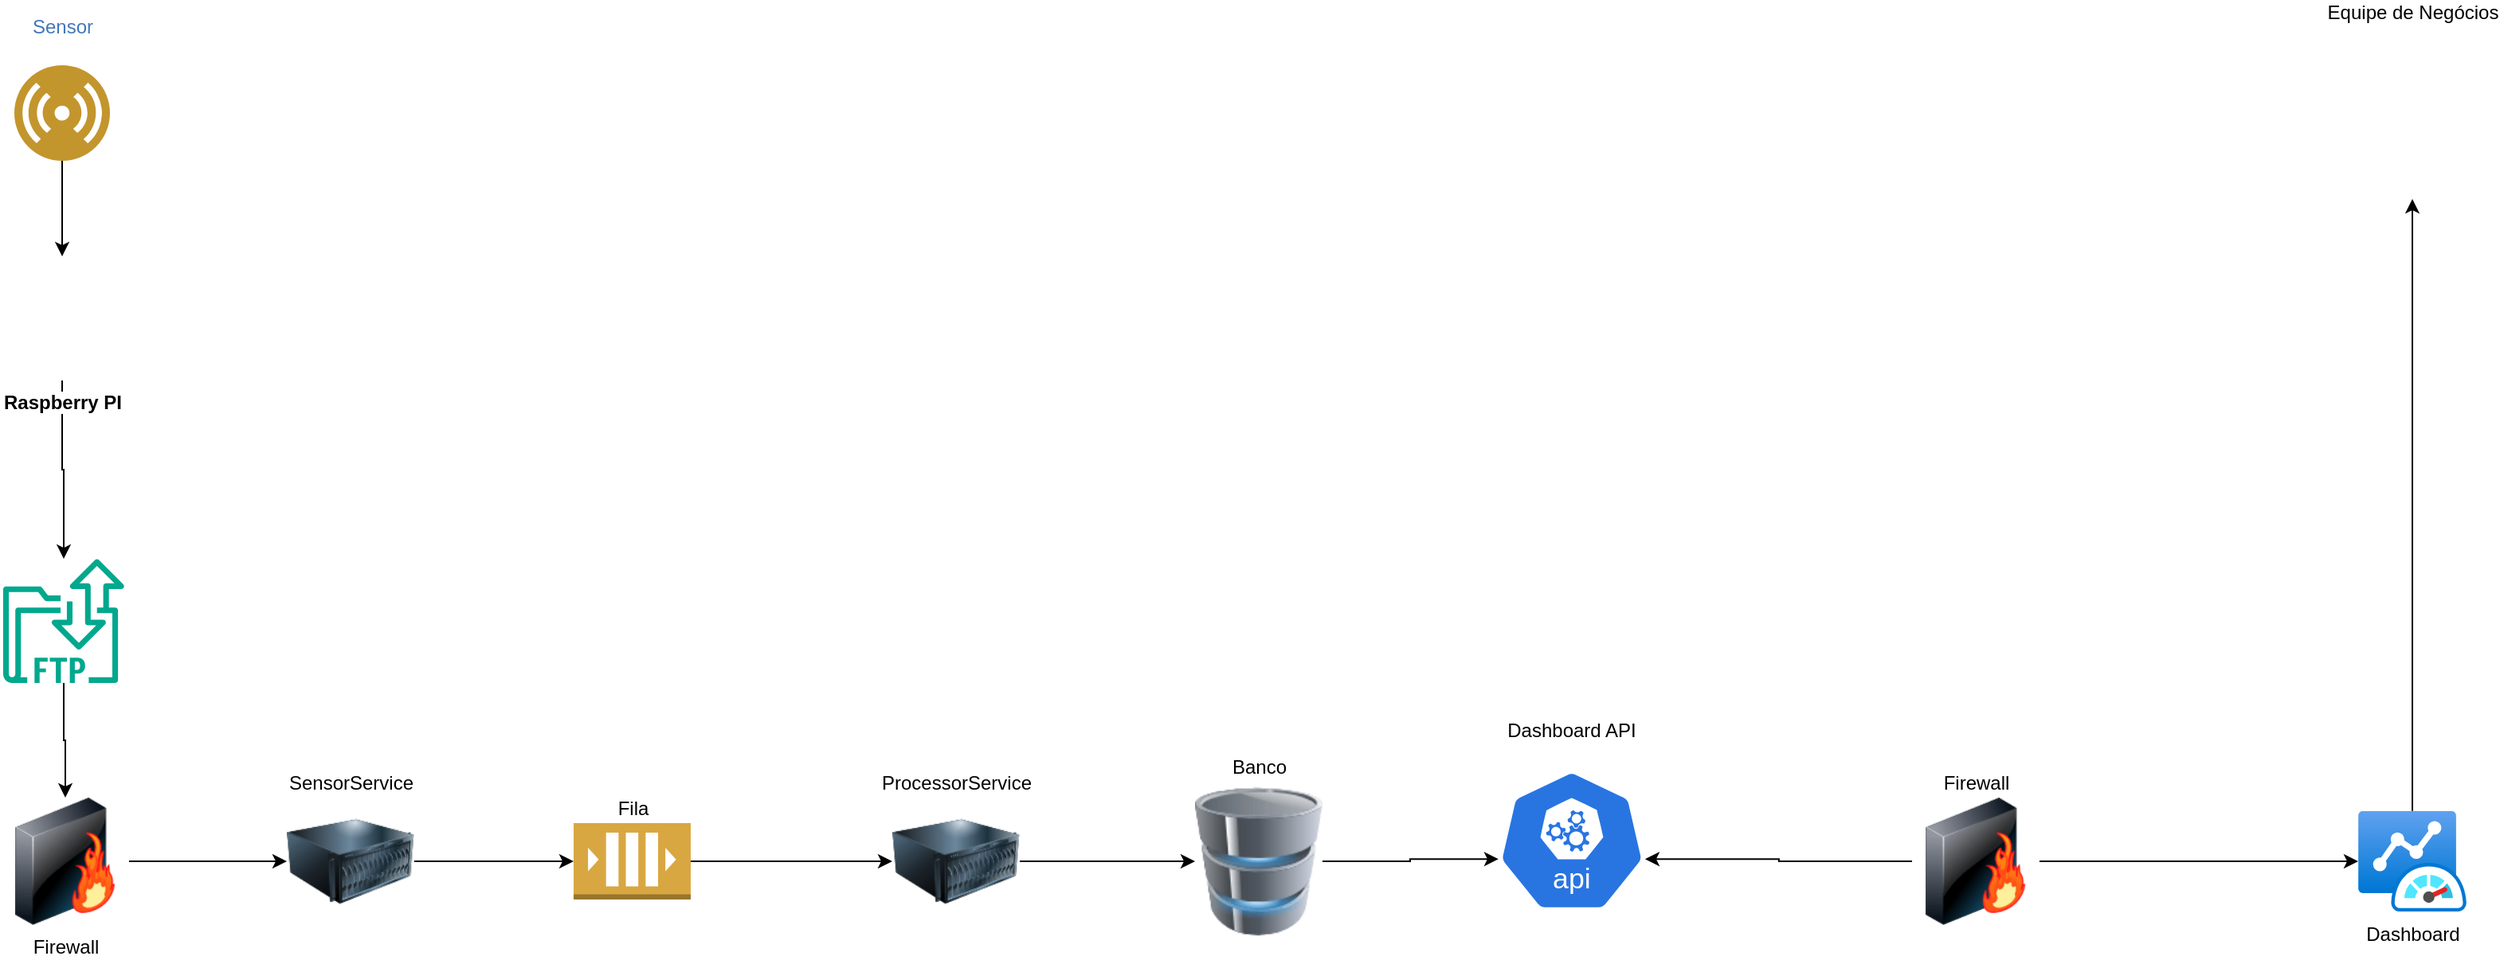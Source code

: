 <mxfile version="27.0.9">
  <diagram name="Page-1" id="74b105a0-9070-1c63-61bc-23e55f88626e">
    <mxGraphModel dx="2363" dy="1310" grid="1" gridSize="10" guides="1" tooltips="1" connect="1" arrows="1" fold="1" page="1" pageScale="1.5" pageWidth="1169" pageHeight="826" background="none" math="0" shadow="0">
      <root>
        <mxCell id="0" style=";html=1;" />
        <mxCell id="1" style=";html=1;" parent="0" />
        <mxCell id="ITWKkH4gTs1yJpSmsu_c-12" style="edgeStyle=orthogonalEdgeStyle;rounded=0;orthogonalLoop=1;jettySize=auto;html=1;entryX=0.5;entryY=0;entryDx=0;entryDy=0;" edge="1" parent="1" source="ITWKkH4gTs1yJpSmsu_c-1" target="ITWKkH4gTs1yJpSmsu_c-5">
          <mxGeometry relative="1" as="geometry" />
        </mxCell>
        <mxCell id="ITWKkH4gTs1yJpSmsu_c-1" value="" style="sketch=0;outlineConnect=0;fontColor=#232F3E;gradientColor=none;fillColor=#01A88D;strokeColor=none;dashed=0;verticalLabelPosition=bottom;verticalAlign=top;align=center;html=1;fontSize=12;fontStyle=0;aspect=fixed;shape=mxgraph.aws4.transfer_for_ftp_resource;" vertex="1" parent="1">
          <mxGeometry x="152" y="550" width="76" height="78" as="geometry" />
        </mxCell>
        <mxCell id="ITWKkH4gTs1yJpSmsu_c-11" style="edgeStyle=orthogonalEdgeStyle;rounded=0;orthogonalLoop=1;jettySize=auto;html=1;entryX=0.5;entryY=0;entryDx=0;entryDy=0;" edge="1" parent="1" source="ITWKkH4gTs1yJpSmsu_c-2" target="ITWKkH4gTs1yJpSmsu_c-9">
          <mxGeometry relative="1" as="geometry" />
        </mxCell>
        <mxCell id="ITWKkH4gTs1yJpSmsu_c-2" value="Sensor&lt;div&gt;&lt;br&gt;&lt;/div&gt;" style="image;aspect=fixed;perimeter=ellipsePerimeter;html=1;align=center;shadow=0;dashed=0;fontColor=#4277BB;labelBackgroundColor=default;fontSize=12;spacingTop=3;image=img/lib/ibm/users/sensor.svg;labelPosition=center;verticalLabelPosition=top;verticalAlign=bottom;" vertex="1" parent="1">
          <mxGeometry x="159" y="240" width="60" height="60" as="geometry" />
        </mxCell>
        <mxCell id="ITWKkH4gTs1yJpSmsu_c-13" style="edgeStyle=orthogonalEdgeStyle;rounded=0;orthogonalLoop=1;jettySize=auto;html=1;entryX=0;entryY=0.5;entryDx=0;entryDy=0;" edge="1" parent="1" source="ITWKkH4gTs1yJpSmsu_c-5" target="ITWKkH4gTs1yJpSmsu_c-6">
          <mxGeometry relative="1" as="geometry" />
        </mxCell>
        <mxCell id="ITWKkH4gTs1yJpSmsu_c-5" value="&lt;div&gt;Firewall&lt;/div&gt;" style="image;html=1;image=img/lib/clip_art/networking/Firewall-page1_128x128.png" vertex="1" parent="1">
          <mxGeometry x="151" y="700" width="80" height="80" as="geometry" />
        </mxCell>
        <mxCell id="ITWKkH4gTs1yJpSmsu_c-6" value="SensorService" style="image;html=1;image=img/lib/clip_art/computers/Server_128x128.png;labelPosition=center;verticalLabelPosition=top;align=center;verticalAlign=bottom;" vertex="1" parent="1">
          <mxGeometry x="330" y="700" width="80" height="80" as="geometry" />
        </mxCell>
        <mxCell id="ITWKkH4gTs1yJpSmsu_c-10" style="edgeStyle=orthogonalEdgeStyle;rounded=0;orthogonalLoop=1;jettySize=auto;html=1;exitX=0.5;exitY=1;exitDx=0;exitDy=0;" edge="1" parent="1" source="ITWKkH4gTs1yJpSmsu_c-9" target="ITWKkH4gTs1yJpSmsu_c-1">
          <mxGeometry relative="1" as="geometry" />
        </mxCell>
        <mxCell id="ITWKkH4gTs1yJpSmsu_c-9" value="&lt;b&gt;Raspberry PI&lt;/b&gt;" style="shape=image;html=1;verticalAlign=top;verticalLabelPosition=bottom;labelBackgroundColor=#ffffff;imageAspect=0;aspect=fixed;image=https://cdn1.iconfinder.com/data/icons/DarkGlass_Reworked/128x128/apps/hardware.png" vertex="1" parent="1">
          <mxGeometry x="150" y="360" width="78" height="78" as="geometry" />
        </mxCell>
        <mxCell id="ITWKkH4gTs1yJpSmsu_c-22" style="edgeStyle=orthogonalEdgeStyle;rounded=0;orthogonalLoop=1;jettySize=auto;html=1;entryX=0;entryY=0.5;entryDx=0;entryDy=0;" edge="1" parent="1" source="ITWKkH4gTs1yJpSmsu_c-19" target="ITWKkH4gTs1yJpSmsu_c-21">
          <mxGeometry relative="1" as="geometry" />
        </mxCell>
        <mxCell id="ITWKkH4gTs1yJpSmsu_c-19" value="Fila" style="outlineConnect=0;dashed=0;verticalLabelPosition=top;verticalAlign=bottom;align=center;html=1;shape=mxgraph.aws3.queue;fillColor=#D9A741;gradientColor=none;labelPosition=center;" vertex="1" parent="1">
          <mxGeometry x="510" y="716" width="73.5" height="48" as="geometry" />
        </mxCell>
        <mxCell id="ITWKkH4gTs1yJpSmsu_c-20" style="edgeStyle=orthogonalEdgeStyle;rounded=0;orthogonalLoop=1;jettySize=auto;html=1;entryX=0;entryY=0.5;entryDx=0;entryDy=0;entryPerimeter=0;" edge="1" parent="1" source="ITWKkH4gTs1yJpSmsu_c-6" target="ITWKkH4gTs1yJpSmsu_c-19">
          <mxGeometry relative="1" as="geometry" />
        </mxCell>
        <mxCell id="ITWKkH4gTs1yJpSmsu_c-39" style="edgeStyle=orthogonalEdgeStyle;rounded=0;orthogonalLoop=1;jettySize=auto;html=1;entryX=0;entryY=0.5;entryDx=0;entryDy=0;" edge="1" parent="1" source="ITWKkH4gTs1yJpSmsu_c-21" target="ITWKkH4gTs1yJpSmsu_c-23">
          <mxGeometry relative="1" as="geometry" />
        </mxCell>
        <mxCell id="ITWKkH4gTs1yJpSmsu_c-21" value="ProcessorService" style="image;html=1;image=img/lib/clip_art/computers/Server_128x128.png;labelPosition=center;verticalLabelPosition=top;align=center;verticalAlign=bottom;" vertex="1" parent="1">
          <mxGeometry x="710" y="700" width="80" height="80" as="geometry" />
        </mxCell>
        <mxCell id="ITWKkH4gTs1yJpSmsu_c-23" value="Banco" style="image;html=1;image=img/lib/clip_art/computers/Database_128x128.png;labelPosition=center;verticalLabelPosition=top;align=center;verticalAlign=bottom;" vertex="1" parent="1">
          <mxGeometry x="900" y="690" width="80" height="100" as="geometry" />
        </mxCell>
        <mxCell id="ITWKkH4gTs1yJpSmsu_c-26" value="Dashboard API&lt;div&gt;&lt;br&gt;&lt;/div&gt;" style="aspect=fixed;sketch=0;html=1;dashed=0;whitespace=wrap;verticalLabelPosition=top;verticalAlign=bottom;fillColor=#2875E2;strokeColor=#ffffff;points=[[0.005,0.63,0],[0.1,0.2,0],[0.9,0.2,0],[0.5,0,0],[0.995,0.63,0],[0.72,0.99,0],[0.5,1,0],[0.28,0.99,0]];shape=mxgraph.kubernetes.icon2;kubernetesLabel=1;prIcon=api;labelPosition=center;align=center;" vertex="1" parent="1">
          <mxGeometry x="1090" y="682.4" width="92.92" height="89.2" as="geometry" />
        </mxCell>
        <mxCell id="ITWKkH4gTs1yJpSmsu_c-35" style="edgeStyle=orthogonalEdgeStyle;rounded=0;orthogonalLoop=1;jettySize=auto;html=1;" edge="1" parent="1" source="ITWKkH4gTs1yJpSmsu_c-29" target="ITWKkH4gTs1yJpSmsu_c-34">
          <mxGeometry relative="1" as="geometry" />
        </mxCell>
        <mxCell id="ITWKkH4gTs1yJpSmsu_c-29" value="&lt;div&gt;Firewall&lt;/div&gt;" style="image;html=1;image=img/lib/clip_art/networking/Firewall-page1_128x128.png;labelPosition=center;verticalLabelPosition=top;align=center;verticalAlign=bottom;" vertex="1" parent="1">
          <mxGeometry x="1350" y="700" width="80" height="80" as="geometry" />
        </mxCell>
        <mxCell id="ITWKkH4gTs1yJpSmsu_c-31" value="Equipe de Negócios" style="shape=image;html=1;verticalAlign=bottom;verticalLabelPosition=top;labelBackgroundColor=#ffffff;imageAspect=0;aspect=fixed;image=https://cdn1.iconfinder.com/data/icons/CrystalClear/128x128/apps/Community-Help.png;labelPosition=center;align=center;" vertex="1" parent="1">
          <mxGeometry x="1610" y="216" width="108" height="108" as="geometry" />
        </mxCell>
        <mxCell id="ITWKkH4gTs1yJpSmsu_c-37" style="edgeStyle=orthogonalEdgeStyle;rounded=0;orthogonalLoop=1;jettySize=auto;html=1;entryX=0.5;entryY=1;entryDx=0;entryDy=0;" edge="1" parent="1" source="ITWKkH4gTs1yJpSmsu_c-34" target="ITWKkH4gTs1yJpSmsu_c-31">
          <mxGeometry relative="1" as="geometry" />
        </mxCell>
        <mxCell id="ITWKkH4gTs1yJpSmsu_c-34" value="Dashboard" style="image;aspect=fixed;html=1;points=[];align=center;fontSize=12;image=img/lib/azure2/other/Azure_Monitor_Dashboard.svg;" vertex="1" parent="1">
          <mxGeometry x="1630" y="708.4" width="68" height="63.2" as="geometry" />
        </mxCell>
        <mxCell id="ITWKkH4gTs1yJpSmsu_c-43" style="edgeStyle=orthogonalEdgeStyle;rounded=0;orthogonalLoop=1;jettySize=auto;html=1;entryX=0.995;entryY=0.63;entryDx=0;entryDy=0;entryPerimeter=0;" edge="1" parent="1" source="ITWKkH4gTs1yJpSmsu_c-29" target="ITWKkH4gTs1yJpSmsu_c-26">
          <mxGeometry relative="1" as="geometry" />
        </mxCell>
        <mxCell id="ITWKkH4gTs1yJpSmsu_c-45" style="edgeStyle=orthogonalEdgeStyle;rounded=0;orthogonalLoop=1;jettySize=auto;html=1;entryX=0.005;entryY=0.63;entryDx=0;entryDy=0;entryPerimeter=0;" edge="1" parent="1" source="ITWKkH4gTs1yJpSmsu_c-23" target="ITWKkH4gTs1yJpSmsu_c-26">
          <mxGeometry relative="1" as="geometry" />
        </mxCell>
      </root>
    </mxGraphModel>
  </diagram>
</mxfile>
